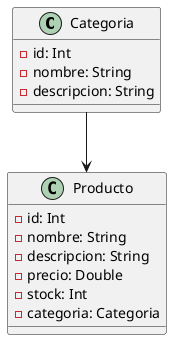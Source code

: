 @startuml
    class Categoria{
        -id: Int
        -nombre: String
        -descripcion: String
    }

    class Producto{
        -id: Int
        -nombre: String
        -descripcion: String
        -precio: Double
        -stock: Int
        -categoria: Categoria
    }
    
    Categoria -->   Producto    

@endum